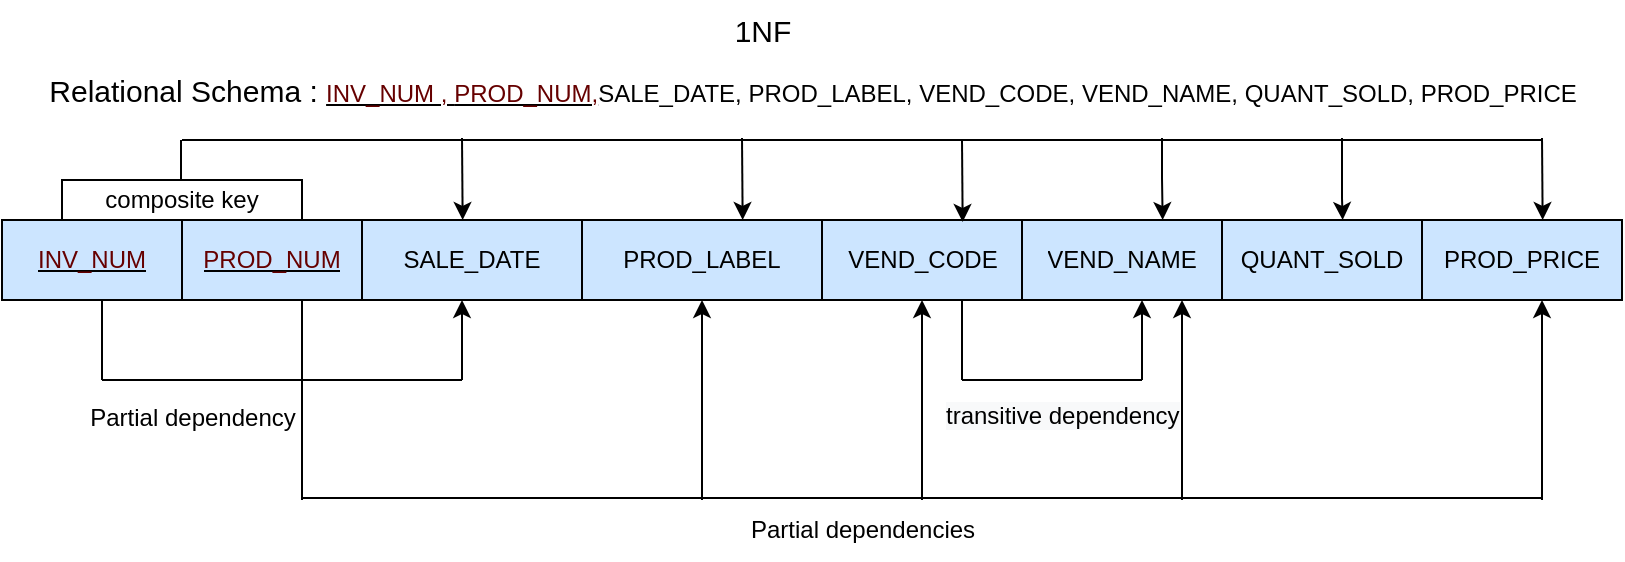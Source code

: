 <mxfile version="20.5.3" type="github" pages="3">
  <diagram id="71rXDyOT7njoL2wSLWTb" name="Page-1">
    <mxGraphModel dx="1165" dy="540" grid="1" gridSize="10" guides="1" tooltips="1" connect="1" arrows="1" fold="1" page="1" pageScale="1" pageWidth="1169" pageHeight="827" math="0" shadow="0">
      <root>
        <mxCell id="0" />
        <mxCell id="1" parent="0" />
        <mxCell id="jh5Hf_G05KwYfKJs7neM-41" value="" style="shape=table;startSize=0;container=1;collapsible=0;childLayout=tableLayout;fillColor=#CCE5FF;" vertex="1" parent="1">
          <mxGeometry x="90" y="300" width="810" height="40" as="geometry" />
        </mxCell>
        <mxCell id="jh5Hf_G05KwYfKJs7neM-42" value="" style="shape=tableRow;horizontal=0;startSize=0;swimlaneHead=0;swimlaneBody=0;top=0;left=0;bottom=0;right=0;collapsible=0;dropTarget=0;fillColor=none;points=[[0,0.5],[1,0.5]];portConstraint=eastwest;" vertex="1" parent="jh5Hf_G05KwYfKJs7neM-41">
          <mxGeometry width="810" height="40" as="geometry" />
        </mxCell>
        <mxCell id="jh5Hf_G05KwYfKJs7neM-43" value="&lt;u&gt;&lt;font color=&quot;#660000&quot;&gt;INV_NUM&lt;/font&gt;&lt;/u&gt;" style="shape=partialRectangle;html=1;whiteSpace=wrap;connectable=0;overflow=hidden;fillColor=none;top=0;left=0;bottom=0;right=0;pointerEvents=1;" vertex="1" parent="jh5Hf_G05KwYfKJs7neM-42">
          <mxGeometry width="90" height="40" as="geometry">
            <mxRectangle width="90" height="40" as="alternateBounds" />
          </mxGeometry>
        </mxCell>
        <mxCell id="jh5Hf_G05KwYfKJs7neM-44" value="&lt;u&gt;&lt;font color=&quot;#660000&quot;&gt;PROD_NUM&lt;/font&gt;&lt;/u&gt;" style="shape=partialRectangle;html=1;whiteSpace=wrap;connectable=0;overflow=hidden;fillColor=none;top=0;left=0;bottom=0;right=0;pointerEvents=1;" vertex="1" parent="jh5Hf_G05KwYfKJs7neM-42">
          <mxGeometry x="90" width="90" height="40" as="geometry">
            <mxRectangle width="90" height="40" as="alternateBounds" />
          </mxGeometry>
        </mxCell>
        <mxCell id="jh5Hf_G05KwYfKJs7neM-45" value="SALE_DATE" style="shape=partialRectangle;html=1;whiteSpace=wrap;connectable=0;overflow=hidden;fillColor=none;top=0;left=0;bottom=0;right=0;pointerEvents=1;" vertex="1" parent="jh5Hf_G05KwYfKJs7neM-42">
          <mxGeometry x="180" width="110" height="40" as="geometry">
            <mxRectangle width="110" height="40" as="alternateBounds" />
          </mxGeometry>
        </mxCell>
        <mxCell id="jh5Hf_G05KwYfKJs7neM-46" value="PROD_LABEL" style="shape=partialRectangle;html=1;whiteSpace=wrap;connectable=0;overflow=hidden;fillColor=none;top=0;left=0;bottom=0;right=0;pointerEvents=1;" vertex="1" parent="jh5Hf_G05KwYfKJs7neM-42">
          <mxGeometry x="290" width="120" height="40" as="geometry">
            <mxRectangle width="120" height="40" as="alternateBounds" />
          </mxGeometry>
        </mxCell>
        <mxCell id="jh5Hf_G05KwYfKJs7neM-47" value="" style="shape=partialRectangle;html=1;whiteSpace=wrap;connectable=0;overflow=hidden;fillColor=none;top=0;left=0;bottom=0;right=0;pointerEvents=1;" vertex="1" parent="jh5Hf_G05KwYfKJs7neM-42">
          <mxGeometry x="410" width="100" height="40" as="geometry">
            <mxRectangle width="100" height="40" as="alternateBounds" />
          </mxGeometry>
        </mxCell>
        <mxCell id="jh5Hf_G05KwYfKJs7neM-48" value="VEND_NAME" style="shape=partialRectangle;html=1;whiteSpace=wrap;connectable=0;overflow=hidden;fillColor=none;top=0;left=0;bottom=0;right=0;pointerEvents=1;" vertex="1" parent="jh5Hf_G05KwYfKJs7neM-42">
          <mxGeometry x="510" width="100" height="40" as="geometry">
            <mxRectangle width="100" height="40" as="alternateBounds" />
          </mxGeometry>
        </mxCell>
        <mxCell id="jh5Hf_G05KwYfKJs7neM-49" value="QUANT_SOLD" style="shape=partialRectangle;html=1;whiteSpace=wrap;connectable=0;overflow=hidden;fillColor=none;top=0;left=0;bottom=0;right=0;pointerEvents=1;" vertex="1" parent="jh5Hf_G05KwYfKJs7neM-42">
          <mxGeometry x="610" width="100" height="40" as="geometry">
            <mxRectangle width="100" height="40" as="alternateBounds" />
          </mxGeometry>
        </mxCell>
        <mxCell id="jh5Hf_G05KwYfKJs7neM-50" value="PROD_PRICE" style="shape=partialRectangle;html=1;whiteSpace=wrap;connectable=0;overflow=hidden;fillColor=none;top=0;left=0;bottom=0;right=0;pointerEvents=1;" vertex="1" parent="jh5Hf_G05KwYfKJs7neM-42">
          <mxGeometry x="710" width="100" height="40" as="geometry">
            <mxRectangle width="100" height="40" as="alternateBounds" />
          </mxGeometry>
        </mxCell>
        <mxCell id="jh5Hf_G05KwYfKJs7neM-51" value="composite key" style="shape=partialRectangle;whiteSpace=wrap;html=1;bottom=1;right=1;left=1;top=0;fillColor=none;routingCenterX=-0.5;direction=west;" vertex="1" parent="1">
          <mxGeometry x="120" y="280" width="120" height="20" as="geometry" />
        </mxCell>
        <mxCell id="jh5Hf_G05KwYfKJs7neM-55" value="" style="endArrow=none;html=1;rounded=0;" edge="1" parent="1">
          <mxGeometry width="50" height="50" relative="1" as="geometry">
            <mxPoint x="180" y="260" as="sourcePoint" />
            <mxPoint x="860" y="260" as="targetPoint" />
          </mxGeometry>
        </mxCell>
        <mxCell id="jh5Hf_G05KwYfKJs7neM-56" value="" style="endArrow=none;html=1;rounded=0;" edge="1" parent="1">
          <mxGeometry width="50" height="50" relative="1" as="geometry">
            <mxPoint x="179.5" y="260" as="sourcePoint" />
            <mxPoint x="180" y="280" as="targetPoint" />
            <Array as="points">
              <mxPoint x="179.5" y="280" />
            </Array>
          </mxGeometry>
        </mxCell>
        <mxCell id="jh5Hf_G05KwYfKJs7neM-59" value="" style="endArrow=classic;html=1;rounded=0;entryX=0.593;entryY=0.025;entryDx=0;entryDy=0;entryPerimeter=0;" edge="1" parent="1" target="jh5Hf_G05KwYfKJs7neM-42">
          <mxGeometry width="50" height="50" relative="1" as="geometry">
            <mxPoint x="570" y="260" as="sourcePoint" />
            <mxPoint x="570" y="290" as="targetPoint" />
          </mxGeometry>
        </mxCell>
        <mxCell id="jh5Hf_G05KwYfKJs7neM-60" value="" style="endArrow=classic;html=1;rounded=0;entryX=0.593;entryY=0.025;entryDx=0;entryDy=0;entryPerimeter=0;" edge="1" parent="1">
          <mxGeometry width="50" height="50" relative="1" as="geometry">
            <mxPoint x="860" y="259" as="sourcePoint" />
            <mxPoint x="860.33" y="300" as="targetPoint" />
          </mxGeometry>
        </mxCell>
        <mxCell id="jh5Hf_G05KwYfKJs7neM-61" value="" style="endArrow=classic;html=1;rounded=0;entryX=0.593;entryY=0.025;entryDx=0;entryDy=0;entryPerimeter=0;" edge="1" parent="1">
          <mxGeometry width="50" height="50" relative="1" as="geometry">
            <mxPoint x="760" y="259" as="sourcePoint" />
            <mxPoint x="760.33" y="300" as="targetPoint" />
            <Array as="points">
              <mxPoint x="760" y="289" />
            </Array>
          </mxGeometry>
        </mxCell>
        <mxCell id="jh5Hf_G05KwYfKJs7neM-62" value="" style="endArrow=classic;html=1;rounded=0;entryX=0.593;entryY=0.025;entryDx=0;entryDy=0;entryPerimeter=0;" edge="1" parent="1">
          <mxGeometry width="50" height="50" relative="1" as="geometry">
            <mxPoint x="670" y="259" as="sourcePoint" />
            <mxPoint x="670.33" y="300" as="targetPoint" />
            <Array as="points">
              <mxPoint x="670" y="279" />
            </Array>
          </mxGeometry>
        </mxCell>
        <mxCell id="jh5Hf_G05KwYfKJs7neM-63" value="" style="endArrow=classic;html=1;rounded=0;entryX=0.593;entryY=0.025;entryDx=0;entryDy=0;entryPerimeter=0;" edge="1" parent="1">
          <mxGeometry width="50" height="50" relative="1" as="geometry">
            <mxPoint x="460" y="259" as="sourcePoint" />
            <mxPoint x="460.33" y="300" as="targetPoint" />
          </mxGeometry>
        </mxCell>
        <mxCell id="jh5Hf_G05KwYfKJs7neM-64" value="" style="endArrow=classic;html=1;rounded=0;entryX=0.593;entryY=0.025;entryDx=0;entryDy=0;entryPerimeter=0;" edge="1" parent="1">
          <mxGeometry width="50" height="50" relative="1" as="geometry">
            <mxPoint x="320" y="259" as="sourcePoint" />
            <mxPoint x="320.33" y="300" as="targetPoint" />
          </mxGeometry>
        </mxCell>
        <mxCell id="jh5Hf_G05KwYfKJs7neM-69" value="" style="endArrow=classic;html=1;rounded=0;elbow=vertical;" edge="1" parent="1">
          <mxGeometry width="50" height="50" relative="1" as="geometry">
            <mxPoint x="660" y="380" as="sourcePoint" />
            <mxPoint x="660" y="340" as="targetPoint" />
          </mxGeometry>
        </mxCell>
        <mxCell id="jh5Hf_G05KwYfKJs7neM-70" value="" style="endArrow=none;html=1;rounded=0;elbow=vertical;" edge="1" parent="1">
          <mxGeometry width="50" height="50" relative="1" as="geometry">
            <mxPoint x="570" y="380" as="sourcePoint" />
            <mxPoint x="570" y="340" as="targetPoint" />
            <Array as="points">
              <mxPoint x="570" y="360" />
            </Array>
          </mxGeometry>
        </mxCell>
        <mxCell id="jh5Hf_G05KwYfKJs7neM-71" value="" style="endArrow=none;html=1;rounded=0;elbow=vertical;" edge="1" parent="1">
          <mxGeometry width="50" height="50" relative="1" as="geometry">
            <mxPoint x="570" y="380" as="sourcePoint" />
            <mxPoint x="660" y="380" as="targetPoint" />
          </mxGeometry>
        </mxCell>
        <mxCell id="jh5Hf_G05KwYfKJs7neM-72" value="" style="endArrow=none;html=1;rounded=0;elbow=vertical;" edge="1" parent="1">
          <mxGeometry width="50" height="50" relative="1" as="geometry">
            <mxPoint x="140" y="380" as="sourcePoint" />
            <mxPoint x="320" y="380" as="targetPoint" />
          </mxGeometry>
        </mxCell>
        <mxCell id="jh5Hf_G05KwYfKJs7neM-73" value="" style="endArrow=classic;html=1;rounded=0;elbow=vertical;" edge="1" parent="1">
          <mxGeometry width="50" height="50" relative="1" as="geometry">
            <mxPoint x="320" y="380" as="sourcePoint" />
            <mxPoint x="320" y="340" as="targetPoint" />
          </mxGeometry>
        </mxCell>
        <mxCell id="jh5Hf_G05KwYfKJs7neM-74" value="" style="endArrow=none;html=1;rounded=0;elbow=vertical;" edge="1" parent="1">
          <mxGeometry width="50" height="50" relative="1" as="geometry">
            <mxPoint x="140" y="380" as="sourcePoint" />
            <mxPoint x="140" y="340" as="targetPoint" />
            <Array as="points">
              <mxPoint x="140" y="360" />
            </Array>
          </mxGeometry>
        </mxCell>
        <mxCell id="jh5Hf_G05KwYfKJs7neM-75" value="" style="endArrow=none;html=1;rounded=0;elbow=vertical;" edge="1" parent="1">
          <mxGeometry width="50" height="50" relative="1" as="geometry">
            <mxPoint x="240" y="439" as="sourcePoint" />
            <mxPoint x="860" y="439" as="targetPoint" />
          </mxGeometry>
        </mxCell>
        <mxCell id="jh5Hf_G05KwYfKJs7neM-77" value="" style="endArrow=none;html=1;rounded=0;elbow=vertical;" edge="1" parent="1">
          <mxGeometry width="50" height="50" relative="1" as="geometry">
            <mxPoint x="240" y="440" as="sourcePoint" />
            <mxPoint x="240" y="340" as="targetPoint" />
          </mxGeometry>
        </mxCell>
        <mxCell id="jh5Hf_G05KwYfKJs7neM-78" value="" style="endArrow=classic;html=1;rounded=0;elbow=vertical;" edge="1" parent="1">
          <mxGeometry width="50" height="50" relative="1" as="geometry">
            <mxPoint x="440" y="440" as="sourcePoint" />
            <mxPoint x="440" y="340" as="targetPoint" />
          </mxGeometry>
        </mxCell>
        <mxCell id="jh5Hf_G05KwYfKJs7neM-80" value="" style="endArrow=classic;html=1;rounded=0;entryX=0.593;entryY=0.025;entryDx=0;entryDy=0;entryPerimeter=0;" edge="1" parent="1">
          <mxGeometry width="50" height="50" relative="1" as="geometry">
            <mxPoint x="550" y="440" as="sourcePoint" />
            <mxPoint x="550" y="340" as="targetPoint" />
            <Array as="points">
              <mxPoint x="550" y="367" />
            </Array>
          </mxGeometry>
        </mxCell>
        <mxCell id="jh5Hf_G05KwYfKJs7neM-83" value="" style="endArrow=classic;html=1;rounded=0;entryX=0.593;entryY=0.025;entryDx=0;entryDy=0;entryPerimeter=0;" edge="1" parent="1">
          <mxGeometry width="50" height="50" relative="1" as="geometry">
            <mxPoint x="860" y="440" as="sourcePoint" />
            <mxPoint x="860" y="340" as="targetPoint" />
            <Array as="points">
              <mxPoint x="860" y="367" />
            </Array>
          </mxGeometry>
        </mxCell>
        <mxCell id="jh5Hf_G05KwYfKJs7neM-84" value="" style="endArrow=classic;html=1;rounded=0;entryX=0.593;entryY=0.025;entryDx=0;entryDy=0;entryPerimeter=0;" edge="1" parent="1">
          <mxGeometry width="50" height="50" relative="1" as="geometry">
            <mxPoint x="680" y="440" as="sourcePoint" />
            <mxPoint x="680" y="340" as="targetPoint" />
            <Array as="points">
              <mxPoint x="680" y="367" />
            </Array>
          </mxGeometry>
        </mxCell>
        <mxCell id="jh5Hf_G05KwYfKJs7neM-85" value="Partial dependency" style="text;html=1;resizable=0;autosize=1;align=center;verticalAlign=middle;points=[];fillColor=none;strokeColor=none;rounded=0;" vertex="1" parent="1">
          <mxGeometry x="120" y="384" width="130" height="30" as="geometry" />
        </mxCell>
        <mxCell id="jh5Hf_G05KwYfKJs7neM-86" value="VEND_CODE" style="text;html=1;resizable=0;autosize=1;align=center;verticalAlign=middle;points=[];fillColor=none;strokeColor=none;rounded=0;" vertex="1" parent="1">
          <mxGeometry x="500" y="305" width="100" height="30" as="geometry" />
        </mxCell>
        <mxCell id="jh5Hf_G05KwYfKJs7neM-87" value="&lt;span style=&quot;color: rgb(0, 0, 0); font-family: Helvetica; font-size: 12px; font-style: normal; font-variant-ligatures: normal; font-variant-caps: normal; font-weight: 400; letter-spacing: normal; orphans: 2; text-align: center; text-indent: 0px; text-transform: none; widows: 2; word-spacing: 0px; -webkit-text-stroke-width: 0px; background-color: rgb(248, 249, 250); text-decoration-thickness: initial; text-decoration-style: initial; text-decoration-color: initial; float: none; display: inline !important;&quot;&gt;transitive dependency&lt;/span&gt;" style="text;whiteSpace=wrap;html=1;fontColor=#660000;" vertex="1" parent="1">
          <mxGeometry x="560" y="384" width="140" height="40" as="geometry" />
        </mxCell>
        <mxCell id="jh5Hf_G05KwYfKJs7neM-89" value="Partial dependencies" style="text;html=1;resizable=0;autosize=1;align=center;verticalAlign=middle;points=[];fillColor=none;strokeColor=none;rounded=0;" vertex="1" parent="1">
          <mxGeometry x="450" y="440" width="140" height="30" as="geometry" />
        </mxCell>
        <mxCell id="lQHNXKiX6WQyb5DlSrnI-1" value="Relational Schema :&amp;nbsp;&lt;u style=&quot;font-size: 12px;&quot;&gt;&lt;font color=&quot;#660000&quot;&gt;INV_NUM ,&amp;nbsp;&lt;/font&gt;&lt;/u&gt;&lt;u style=&quot;font-size: 12px;&quot;&gt;&lt;font color=&quot;#660000&quot;&gt;PROD_NUM,&lt;/font&gt;&lt;/u&gt;&lt;span style=&quot;font-size: 12px;&quot;&gt;SALE_DATE,&amp;nbsp;&lt;/span&gt;&lt;span style=&quot;font-size: 12px;&quot;&gt;PROD_LABEL,&amp;nbsp;&lt;/span&gt;&lt;span style=&quot;font-size: 12px;&quot;&gt;VEND_CODE,&amp;nbsp;&lt;/span&gt;&lt;span style=&quot;font-size: 12px;&quot;&gt;VEND_NAME,&amp;nbsp;&lt;/span&gt;&lt;span style=&quot;font-size: 12px;&quot;&gt;QUANT_SOLD,&amp;nbsp;&lt;/span&gt;&lt;span style=&quot;font-size: 12px;&quot;&gt;PROD_PRICE&lt;/span&gt;" style="text;html=1;resizable=0;autosize=1;align=center;verticalAlign=middle;points=[];fillColor=none;strokeColor=none;rounded=0;fontSize=15;fontColor=#000000;" vertex="1" parent="1">
          <mxGeometry x="100" y="220" width="790" height="30" as="geometry" />
        </mxCell>
        <mxCell id="lQHNXKiX6WQyb5DlSrnI-2" value="1NF" style="text;html=1;resizable=0;autosize=1;align=center;verticalAlign=middle;points=[];fillColor=none;strokeColor=none;rounded=0;fontSize=15;fontColor=#000000;" vertex="1" parent="1">
          <mxGeometry x="445" y="190" width="50" height="30" as="geometry" />
        </mxCell>
      </root>
    </mxGraphModel>
  </diagram>
  <diagram id="Wfbcd7sR8Cu0FpClHGkK" name="Page-2">
    <mxGraphModel dx="1398" dy="648" grid="1" gridSize="10" guides="1" tooltips="1" connect="1" arrows="1" fold="1" page="1" pageScale="1" pageWidth="1169" pageHeight="827" math="0" shadow="0">
      <root>
        <mxCell id="0" />
        <mxCell id="1" parent="0" />
        <mxCell id="U41GFrFdlKSrM7P1yvKl-1" value="" style="shape=table;startSize=0;container=1;collapsible=0;childLayout=tableLayout;fontColor=#660000;fillColor=#CCE5FF;" vertex="1" parent="1">
          <mxGeometry x="100" y="160" width="390" height="40" as="geometry" />
        </mxCell>
        <mxCell id="U41GFrFdlKSrM7P1yvKl-2" value="" style="shape=tableRow;horizontal=0;startSize=0;swimlaneHead=0;swimlaneBody=0;top=0;left=0;bottom=0;right=0;collapsible=0;dropTarget=0;fillColor=none;points=[[0,0.5],[1,0.5]];portConstraint=eastwest;fontColor=#660000;" vertex="1" parent="U41GFrFdlKSrM7P1yvKl-1">
          <mxGeometry width="390" height="40" as="geometry" />
        </mxCell>
        <mxCell id="U41GFrFdlKSrM7P1yvKl-3" value="&lt;u style=&quot;color: rgb(0, 0, 0);&quot;&gt;&lt;font color=&quot;#660000&quot;&gt;INV_NUM&lt;/font&gt;&lt;/u&gt;" style="shape=partialRectangle;html=1;whiteSpace=wrap;connectable=0;overflow=hidden;fillColor=none;top=0;left=0;bottom=0;right=0;pointerEvents=1;fontColor=#660000;" vertex="1" parent="U41GFrFdlKSrM7P1yvKl-2">
          <mxGeometry width="130" height="40" as="geometry">
            <mxRectangle width="130" height="40" as="alternateBounds" />
          </mxGeometry>
        </mxCell>
        <mxCell id="U41GFrFdlKSrM7P1yvKl-4" value="&lt;u style=&quot;color: rgb(0, 0, 0);&quot;&gt;&lt;font color=&quot;#660000&quot;&gt;PROD_NUM&lt;/font&gt;&lt;/u&gt;" style="shape=partialRectangle;html=1;whiteSpace=wrap;connectable=0;overflow=hidden;fillColor=none;top=0;left=0;bottom=0;right=0;pointerEvents=1;fontColor=#660000;" vertex="1" parent="U41GFrFdlKSrM7P1yvKl-2">
          <mxGeometry x="130" width="130" height="40" as="geometry">
            <mxRectangle width="130" height="40" as="alternateBounds" />
          </mxGeometry>
        </mxCell>
        <mxCell id="U41GFrFdlKSrM7P1yvKl-5" value="&lt;span style=&quot;color: rgb(0, 0, 0);&quot;&gt;QUANT_SOLD&lt;/span&gt;" style="shape=partialRectangle;html=1;whiteSpace=wrap;connectable=0;overflow=hidden;fillColor=none;top=0;left=0;bottom=0;right=0;pointerEvents=1;fontColor=#660000;" vertex="1" parent="U41GFrFdlKSrM7P1yvKl-2">
          <mxGeometry x="260" width="130" height="40" as="geometry">
            <mxRectangle width="130" height="40" as="alternateBounds" />
          </mxGeometry>
        </mxCell>
        <mxCell id="y9AFgwhQj7BOiKPgdI9T-1" value="composite key" style="shape=partialRectangle;whiteSpace=wrap;html=1;bottom=1;right=1;left=1;top=0;fillColor=none;routingCenterX=-0.5;direction=west;" vertex="1" parent="1">
          <mxGeometry x="180" y="140" width="120" height="20" as="geometry" />
        </mxCell>
        <mxCell id="FyuCoh52Tz-W9yhapsbp-1" value="" style="endArrow=classic;html=1;rounded=0;fontColor=#660000;edgeStyle=orthogonalEdgeStyle;entryX=0.872;entryY=-0.025;entryDx=0;entryDy=0;entryPerimeter=0;" edge="1" parent="1" target="U41GFrFdlKSrM7P1yvKl-2">
          <mxGeometry width="50" height="50" relative="1" as="geometry">
            <mxPoint x="230" y="140" as="sourcePoint" />
            <mxPoint x="500" y="140" as="targetPoint" />
            <Array as="points">
              <mxPoint x="230" y="120" />
              <mxPoint x="440" y="120" />
            </Array>
          </mxGeometry>
        </mxCell>
        <mxCell id="0TsjRmhg-BIWP-5p-VWq-1" value="&lt;b style=&quot;color: rgb(0, 0, 0); font-size: 15px;&quot;&gt;3NF&lt;/b&gt;" style="text;html=1;resizable=0;autosize=1;align=center;verticalAlign=middle;points=[];fillColor=none;strokeColor=none;rounded=0;fontColor=#660000;" vertex="1" parent="1">
          <mxGeometry x="300" y="60" width="50" height="30" as="geometry" />
        </mxCell>
        <mxCell id="T4Apt1iWOTeXYz6kmHcK-1" value="" style="shape=table;startSize=0;container=1;collapsible=0;childLayout=tableLayout;fontSize=15;fontColor=#000000;fillColor=#CCE5FF;" vertex="1" parent="1">
          <mxGeometry x="720" y="160" width="180" height="40" as="geometry" />
        </mxCell>
        <mxCell id="T4Apt1iWOTeXYz6kmHcK-2" value="" style="shape=tableRow;horizontal=0;startSize=0;swimlaneHead=0;swimlaneBody=0;top=0;left=0;bottom=0;right=0;collapsible=0;dropTarget=0;fillColor=none;points=[[0,0.5],[1,0.5]];portConstraint=eastwest;fontSize=15;fontColor=#000000;" vertex="1" parent="T4Apt1iWOTeXYz6kmHcK-1">
          <mxGeometry width="180" height="40" as="geometry" />
        </mxCell>
        <mxCell id="T4Apt1iWOTeXYz6kmHcK-3" value="&lt;u style=&quot;font-size: 12px;&quot;&gt;&lt;font color=&quot;#660000&quot;&gt;INV_NUM&lt;/font&gt;&lt;/u&gt;" style="shape=partialRectangle;html=1;whiteSpace=wrap;connectable=0;overflow=hidden;fillColor=none;top=0;left=0;bottom=0;right=0;pointerEvents=1;fontSize=15;fontColor=#000000;" vertex="1" parent="T4Apt1iWOTeXYz6kmHcK-2">
          <mxGeometry width="90" height="40" as="geometry">
            <mxRectangle width="90" height="40" as="alternateBounds" />
          </mxGeometry>
        </mxCell>
        <mxCell id="T4Apt1iWOTeXYz6kmHcK-4" value="&lt;span style=&quot;font-size: 12px;&quot;&gt;SALE_DATE&lt;/span&gt;" style="shape=partialRectangle;html=1;whiteSpace=wrap;connectable=0;overflow=hidden;fillColor=none;top=0;left=0;bottom=0;right=0;pointerEvents=1;fontSize=15;fontColor=#000000;" vertex="1" parent="T4Apt1iWOTeXYz6kmHcK-2">
          <mxGeometry x="90" width="90" height="40" as="geometry">
            <mxRectangle width="90" height="40" as="alternateBounds" />
          </mxGeometry>
        </mxCell>
        <mxCell id="Bs5GrB7o0OJb9JwcN0kD-6" value="&lt;font size=&quot;1&quot; color=&quot;#000000&quot;&gt;&lt;b style=&quot;font-size: 15px;&quot;&gt;3NF&lt;/b&gt;&lt;/font&gt;" style="text;html=1;resizable=0;autosize=1;align=center;verticalAlign=middle;points=[];fillColor=none;strokeColor=none;rounded=0;fontColor=#660000;" vertex="1" parent="1">
          <mxGeometry x="785" y="80" width="50" height="30" as="geometry" />
        </mxCell>
        <mxCell id="Bs5GrB7o0OJb9JwcN0kD-7" value="" style="endArrow=classic;html=1;rounded=0;fontColor=#660000;edgeStyle=orthogonalEdgeStyle;entryX=0.872;entryY=-0.025;entryDx=0;entryDy=0;entryPerimeter=0;" edge="1" parent="1" source="T4Apt1iWOTeXYz6kmHcK-2">
          <mxGeometry width="50" height="50" relative="1" as="geometry">
            <mxPoint x="650" y="141" as="sourcePoint" />
            <mxPoint x="860.08" y="160" as="targetPoint" />
            <Array as="points">
              <mxPoint x="770" y="140" />
              <mxPoint x="860" y="140" />
            </Array>
          </mxGeometry>
        </mxCell>
        <mxCell id="BU-STgx8aSdPQV3vsnzK-1" value="&lt;span style=&quot;color: rgb(0, 0, 0); font-family: Helvetica; font-size: 15px; font-style: normal; font-variant-ligatures: normal; font-variant-caps: normal; font-weight: 400; letter-spacing: normal; orphans: 2; text-align: center; text-indent: 0px; text-transform: none; widows: 2; word-spacing: 0px; -webkit-text-stroke-width: 0px; background-color: rgb(248, 249, 250); text-decoration-thickness: initial; text-decoration-style: initial; text-decoration-color: initial; float: none; display: inline !important;&quot;&gt;Relational Schema :&amp;nbsp;&lt;/span&gt;&lt;u style=&quot;color: rgb(0, 0, 0); font-family: Helvetica; font-style: normal; font-variant-ligatures: normal; font-variant-caps: normal; font-weight: 400; letter-spacing: normal; orphans: 2; text-align: center; text-indent: 0px; text-transform: none; widows: 2; word-spacing: 0px; -webkit-text-stroke-width: 0px; background-color: rgb(248, 249, 250); font-size: 12px;&quot;&gt;&lt;font color=&quot;#660000&quot;&gt;INV_NUM ,&amp;nbsp;&lt;/font&gt;&lt;/u&gt;&lt;u style=&quot;color: rgb(0, 0, 0); font-family: Helvetica; font-style: normal; font-variant-ligatures: normal; font-variant-caps: normal; font-weight: 400; letter-spacing: normal; orphans: 2; text-align: center; text-indent: 0px; text-transform: none; widows: 2; word-spacing: 0px; -webkit-text-stroke-width: 0px; background-color: rgb(248, 249, 250); font-size: 12px;&quot;&gt;&lt;font color=&quot;#660000&quot;&gt;PROD_NUM,&lt;/font&gt;&lt;/u&gt;&lt;span style=&quot;font-size: 12px; text-align: center;&quot;&gt;QUANT_SOLD&lt;/span&gt;" style="text;whiteSpace=wrap;html=1;fontSize=15;fontColor=#000000;" vertex="1" parent="1">
          <mxGeometry x="140" y="80" width="380" height="40" as="geometry" />
        </mxCell>
        <mxCell id="BU-STgx8aSdPQV3vsnzK-2" value="&lt;span style=&quot;color: rgb(0, 0, 0); font-family: Helvetica; font-size: 15px; font-style: normal; font-variant-ligatures: normal; font-variant-caps: normal; font-weight: 400; letter-spacing: normal; orphans: 2; text-align: center; text-indent: 0px; text-transform: none; widows: 2; word-spacing: 0px; -webkit-text-stroke-width: 0px; background-color: rgb(248, 249, 250); text-decoration-thickness: initial; text-decoration-style: initial; text-decoration-color: initial; float: none; display: inline !important;&quot;&gt;Relational Schema :&amp;nbsp;&lt;/span&gt;&lt;u style=&quot;color: rgb(0, 0, 0); font-family: Helvetica; font-style: normal; font-variant-ligatures: normal; font-variant-caps: normal; font-weight: 400; letter-spacing: normal; orphans: 2; text-align: center; text-indent: 0px; text-transform: none; widows: 2; word-spacing: 0px; -webkit-text-stroke-width: 0px; background-color: rgb(248, 249, 250); font-size: 12px;&quot;&gt;&lt;font color=&quot;#660000&quot;&gt;INV_NUM ,&amp;nbsp;&lt;/font&gt;&lt;/u&gt;&lt;span style=&quot;font-size: 12px; text-align: center;&quot;&gt;SALE_DATE&lt;/span&gt;" style="text;whiteSpace=wrap;html=1;fontSize=15;fontColor=#000000;" vertex="1" parent="1">
          <mxGeometry x="670" y="100" width="380" height="40" as="geometry" />
        </mxCell>
        <mxCell id="eFhWTGlSQRL46QFcP9IX-1" value="" style="shape=table;startSize=0;container=1;collapsible=0;childLayout=tableLayout;fillColor=#CCE5FF;" vertex="1" parent="1">
          <mxGeometry x="130" y="370" width="420" height="40" as="geometry" />
        </mxCell>
        <mxCell id="eFhWTGlSQRL46QFcP9IX-2" value="" style="shape=tableRow;horizontal=0;startSize=0;swimlaneHead=0;swimlaneBody=0;top=0;left=0;bottom=0;right=0;collapsible=0;dropTarget=0;fillColor=none;points=[[0,0.5],[1,0.5]];portConstraint=eastwest;" vertex="1" parent="eFhWTGlSQRL46QFcP9IX-1">
          <mxGeometry width="420" height="40" as="geometry" />
        </mxCell>
        <mxCell id="eFhWTGlSQRL46QFcP9IX-4" value="&lt;u&gt;&lt;font color=&quot;#660000&quot;&gt;PROD_NUM&lt;/font&gt;&lt;/u&gt;" style="shape=partialRectangle;html=1;whiteSpace=wrap;connectable=0;overflow=hidden;fillColor=none;top=0;left=0;bottom=0;right=0;pointerEvents=1;" vertex="1" parent="eFhWTGlSQRL46QFcP9IX-2">
          <mxGeometry width="90" height="40" as="geometry">
            <mxRectangle width="90" height="40" as="alternateBounds" />
          </mxGeometry>
        </mxCell>
        <mxCell id="eFhWTGlSQRL46QFcP9IX-5" value="PROD_LABEL" style="shape=partialRectangle;html=1;whiteSpace=wrap;connectable=0;overflow=hidden;fillColor=none;top=0;left=0;bottom=0;right=0;pointerEvents=1;" vertex="1" parent="eFhWTGlSQRL46QFcP9IX-2">
          <mxGeometry x="90" width="110" height="40" as="geometry">
            <mxRectangle width="110" height="40" as="alternateBounds" />
          </mxGeometry>
        </mxCell>
        <mxCell id="eFhWTGlSQRL46QFcP9IX-6" value="VEND_CODE" style="shape=partialRectangle;html=1;whiteSpace=wrap;connectable=0;overflow=hidden;fillColor=none;top=0;left=0;bottom=0;right=0;pointerEvents=1;" vertex="1" parent="eFhWTGlSQRL46QFcP9IX-2">
          <mxGeometry x="200" width="120" height="40" as="geometry">
            <mxRectangle width="120" height="40" as="alternateBounds" />
          </mxGeometry>
        </mxCell>
        <mxCell id="eFhWTGlSQRL46QFcP9IX-8" value="PROD_PRICE" style="shape=partialRectangle;html=1;whiteSpace=wrap;connectable=0;overflow=hidden;fillColor=none;top=0;left=0;bottom=0;right=0;pointerEvents=1;" vertex="1" parent="eFhWTGlSQRL46QFcP9IX-2">
          <mxGeometry x="320" width="100" height="40" as="geometry">
            <mxRectangle width="100" height="40" as="alternateBounds" />
          </mxGeometry>
        </mxCell>
        <mxCell id="oROBlfA4eq9kUOw9YBEX-3" value="&lt;div style=&quot;text-align: center;&quot;&gt;&lt;span style=&quot;background-color: initial;&quot;&gt;&lt;b&gt;3NF&lt;/b&gt;&lt;/span&gt;&lt;/div&gt;" style="text;whiteSpace=wrap;html=1;fontSize=15;fontColor=#000000;" vertex="1" parent="1">
          <mxGeometry x="360" y="310" width="50" height="40" as="geometry" />
        </mxCell>
        <mxCell id="oROBlfA4eq9kUOw9YBEX-4" value="&lt;span style=&quot;color: rgb(0, 0, 0); font-family: Helvetica; font-size: 15px; font-style: normal; font-variant-ligatures: normal; font-variant-caps: normal; font-weight: 400; letter-spacing: normal; orphans: 2; text-align: center; text-indent: 0px; text-transform: none; widows: 2; word-spacing: 0px; -webkit-text-stroke-width: 0px; background-color: rgb(248, 249, 250); text-decoration-thickness: initial; text-decoration-style: initial; text-decoration-color: initial; float: none; display: inline !important;&quot;&gt;Relational Schema :&amp;nbsp;&lt;/span&gt;&lt;u style=&quot;color: rgb(0, 0, 0); font-family: Helvetica; font-style: normal; font-variant-ligatures: normal; font-variant-caps: normal; font-weight: 400; letter-spacing: normal; orphans: 2; text-align: center; text-indent: 0px; text-transform: none; widows: 2; word-spacing: 0px; -webkit-text-stroke-width: 0px; background-color: rgb(248, 249, 250); font-size: 12px;&quot;&gt;&lt;font color=&quot;#660000&quot;&gt;PROD_NUM,&amp;nbsp;&lt;/font&gt;&lt;/u&gt;&lt;span style=&quot;font-size: 12px; text-align: center;&quot;&gt;PROD_LABEL,&amp;nbsp;&lt;/span&gt;&lt;span style=&quot;font-size: 12px; text-align: center;&quot;&gt;VEND_CODE,&amp;nbsp;&lt;/span&gt;&lt;span style=&quot;font-size: 12px; text-align: center;&quot;&gt;PROD_PRICE&lt;/span&gt;" style="text;whiteSpace=wrap;html=1;fontSize=15;fontColor=#000000;" vertex="1" parent="1">
          <mxGeometry x="120" y="340" width="589" height="40" as="geometry" />
        </mxCell>
        <mxCell id="oROBlfA4eq9kUOw9YBEX-6" value="&lt;span style=&quot;color: rgb(0, 0, 0); font-family: Helvetica; font-size: 15px; font-style: normal; font-variant-ligatures: normal; font-variant-caps: normal; font-weight: 400; letter-spacing: normal; orphans: 2; text-align: center; text-indent: 0px; text-transform: none; widows: 2; word-spacing: 0px; -webkit-text-stroke-width: 0px; background-color: rgb(248, 249, 250); text-decoration-thickness: initial; text-decoration-style: initial; text-decoration-color: initial; float: none; display: inline !important;&quot;&gt;Relational Schema :&amp;nbsp;&lt;/span&gt;&lt;span style=&quot;color: rgb(0, 0, 0); font-family: Helvetica; font-style: normal; font-variant-ligatures: normal; font-variant-caps: normal; font-weight: 400; letter-spacing: normal; orphans: 2; text-align: center; text-indent: 0px; text-transform: none; widows: 2; word-spacing: 0px; -webkit-text-stroke-width: 0px; background-color: rgb(248, 249, 250); text-decoration-thickness: initial; text-decoration-style: initial; text-decoration-color: initial; float: none; display: inline !important; font-size: 12px;&quot;&gt;&lt;u&gt;&lt;font color=&quot;#660000&quot;&gt;VEND_CODE&lt;/font&gt;&lt;/u&gt;, VEND_NAME&lt;/span&gt;" style="text;whiteSpace=wrap;html=1;fontSize=15;fontColor=#000000;" vertex="1" parent="1">
          <mxGeometry x="760" y="320" width="380" height="40" as="geometry" />
        </mxCell>
        <mxCell id="oROBlfA4eq9kUOw9YBEX-7" value="&lt;font size=&quot;1&quot; color=&quot;#000000&quot;&gt;&lt;b style=&quot;font-size: 15px;&quot;&gt;3NF&lt;/b&gt;&lt;/font&gt;" style="text;html=1;resizable=0;autosize=1;align=center;verticalAlign=middle;points=[];fillColor=none;strokeColor=none;rounded=0;fontColor=#660000;" vertex="1" parent="1">
          <mxGeometry x="870" y="290" width="50" height="30" as="geometry" />
        </mxCell>
        <mxCell id="oROBlfA4eq9kUOw9YBEX-9" value="" style="shape=table;startSize=0;container=1;collapsible=0;childLayout=tableLayout;fontSize=15;fontColor=#000000;fillColor=#CCE5FF;" vertex="1" parent="1">
          <mxGeometry x="805" y="380" width="180" height="40" as="geometry" />
        </mxCell>
        <mxCell id="oROBlfA4eq9kUOw9YBEX-10" value="" style="shape=tableRow;horizontal=0;startSize=0;swimlaneHead=0;swimlaneBody=0;top=0;left=0;bottom=0;right=0;collapsible=0;dropTarget=0;fillColor=none;points=[[0,0.5],[1,0.5]];portConstraint=eastwest;fontSize=15;fontColor=#000000;" vertex="1" parent="oROBlfA4eq9kUOw9YBEX-9">
          <mxGeometry width="180" height="40" as="geometry" />
        </mxCell>
        <mxCell id="oROBlfA4eq9kUOw9YBEX-11" value="&lt;u style=&quot;font-size: 12px;&quot;&gt;&lt;font color=&quot;#660000&quot;&gt;VEND_CODE&lt;/font&gt;&lt;/u&gt;" style="shape=partialRectangle;html=1;whiteSpace=wrap;connectable=0;overflow=hidden;fillColor=none;top=0;left=0;bottom=0;right=0;pointerEvents=1;fontSize=15;fontColor=#000000;" vertex="1" parent="oROBlfA4eq9kUOw9YBEX-10">
          <mxGeometry width="90" height="40" as="geometry">
            <mxRectangle width="90" height="40" as="alternateBounds" />
          </mxGeometry>
        </mxCell>
        <mxCell id="oROBlfA4eq9kUOw9YBEX-12" value="&lt;span style=&quot;font-size: 12px;&quot;&gt;VEND_NAME&lt;/span&gt;" style="shape=partialRectangle;html=1;whiteSpace=wrap;connectable=0;overflow=hidden;fillColor=none;top=0;left=0;bottom=0;right=0;pointerEvents=1;fontSize=15;fontColor=#000000;" vertex="1" parent="oROBlfA4eq9kUOw9YBEX-10">
          <mxGeometry x="90" width="90" height="40" as="geometry">
            <mxRectangle width="90" height="40" as="alternateBounds" />
          </mxGeometry>
        </mxCell>
        <mxCell id="oROBlfA4eq9kUOw9YBEX-13" value="" style="endArrow=classic;html=1;rounded=0;fontColor=#660000;edgeStyle=orthogonalEdgeStyle;entryX=0.872;entryY=-0.025;entryDx=0;entryDy=0;entryPerimeter=0;" edge="1" parent="1">
          <mxGeometry width="50" height="50" relative="1" as="geometry">
            <mxPoint x="849.95" y="380" as="sourcePoint" />
            <mxPoint x="940.03" y="380" as="targetPoint" />
            <Array as="points">
              <mxPoint x="849.95" y="360" />
              <mxPoint x="939.95" y="360" />
            </Array>
          </mxGeometry>
        </mxCell>
      </root>
    </mxGraphModel>
  </diagram>
  <diagram id="jdcPNAVFBkz9-Ku1SvJf" name="Page-3">
    <mxGraphModel dx="1398" dy="648" grid="1" gridSize="10" guides="1" tooltips="1" connect="1" arrows="1" fold="1" page="1" pageScale="1" pageWidth="1169" pageHeight="827" math="0" shadow="0">
      <root>
        <mxCell id="0" />
        <mxCell id="1" parent="0" />
      </root>
    </mxGraphModel>
  </diagram>
</mxfile>
